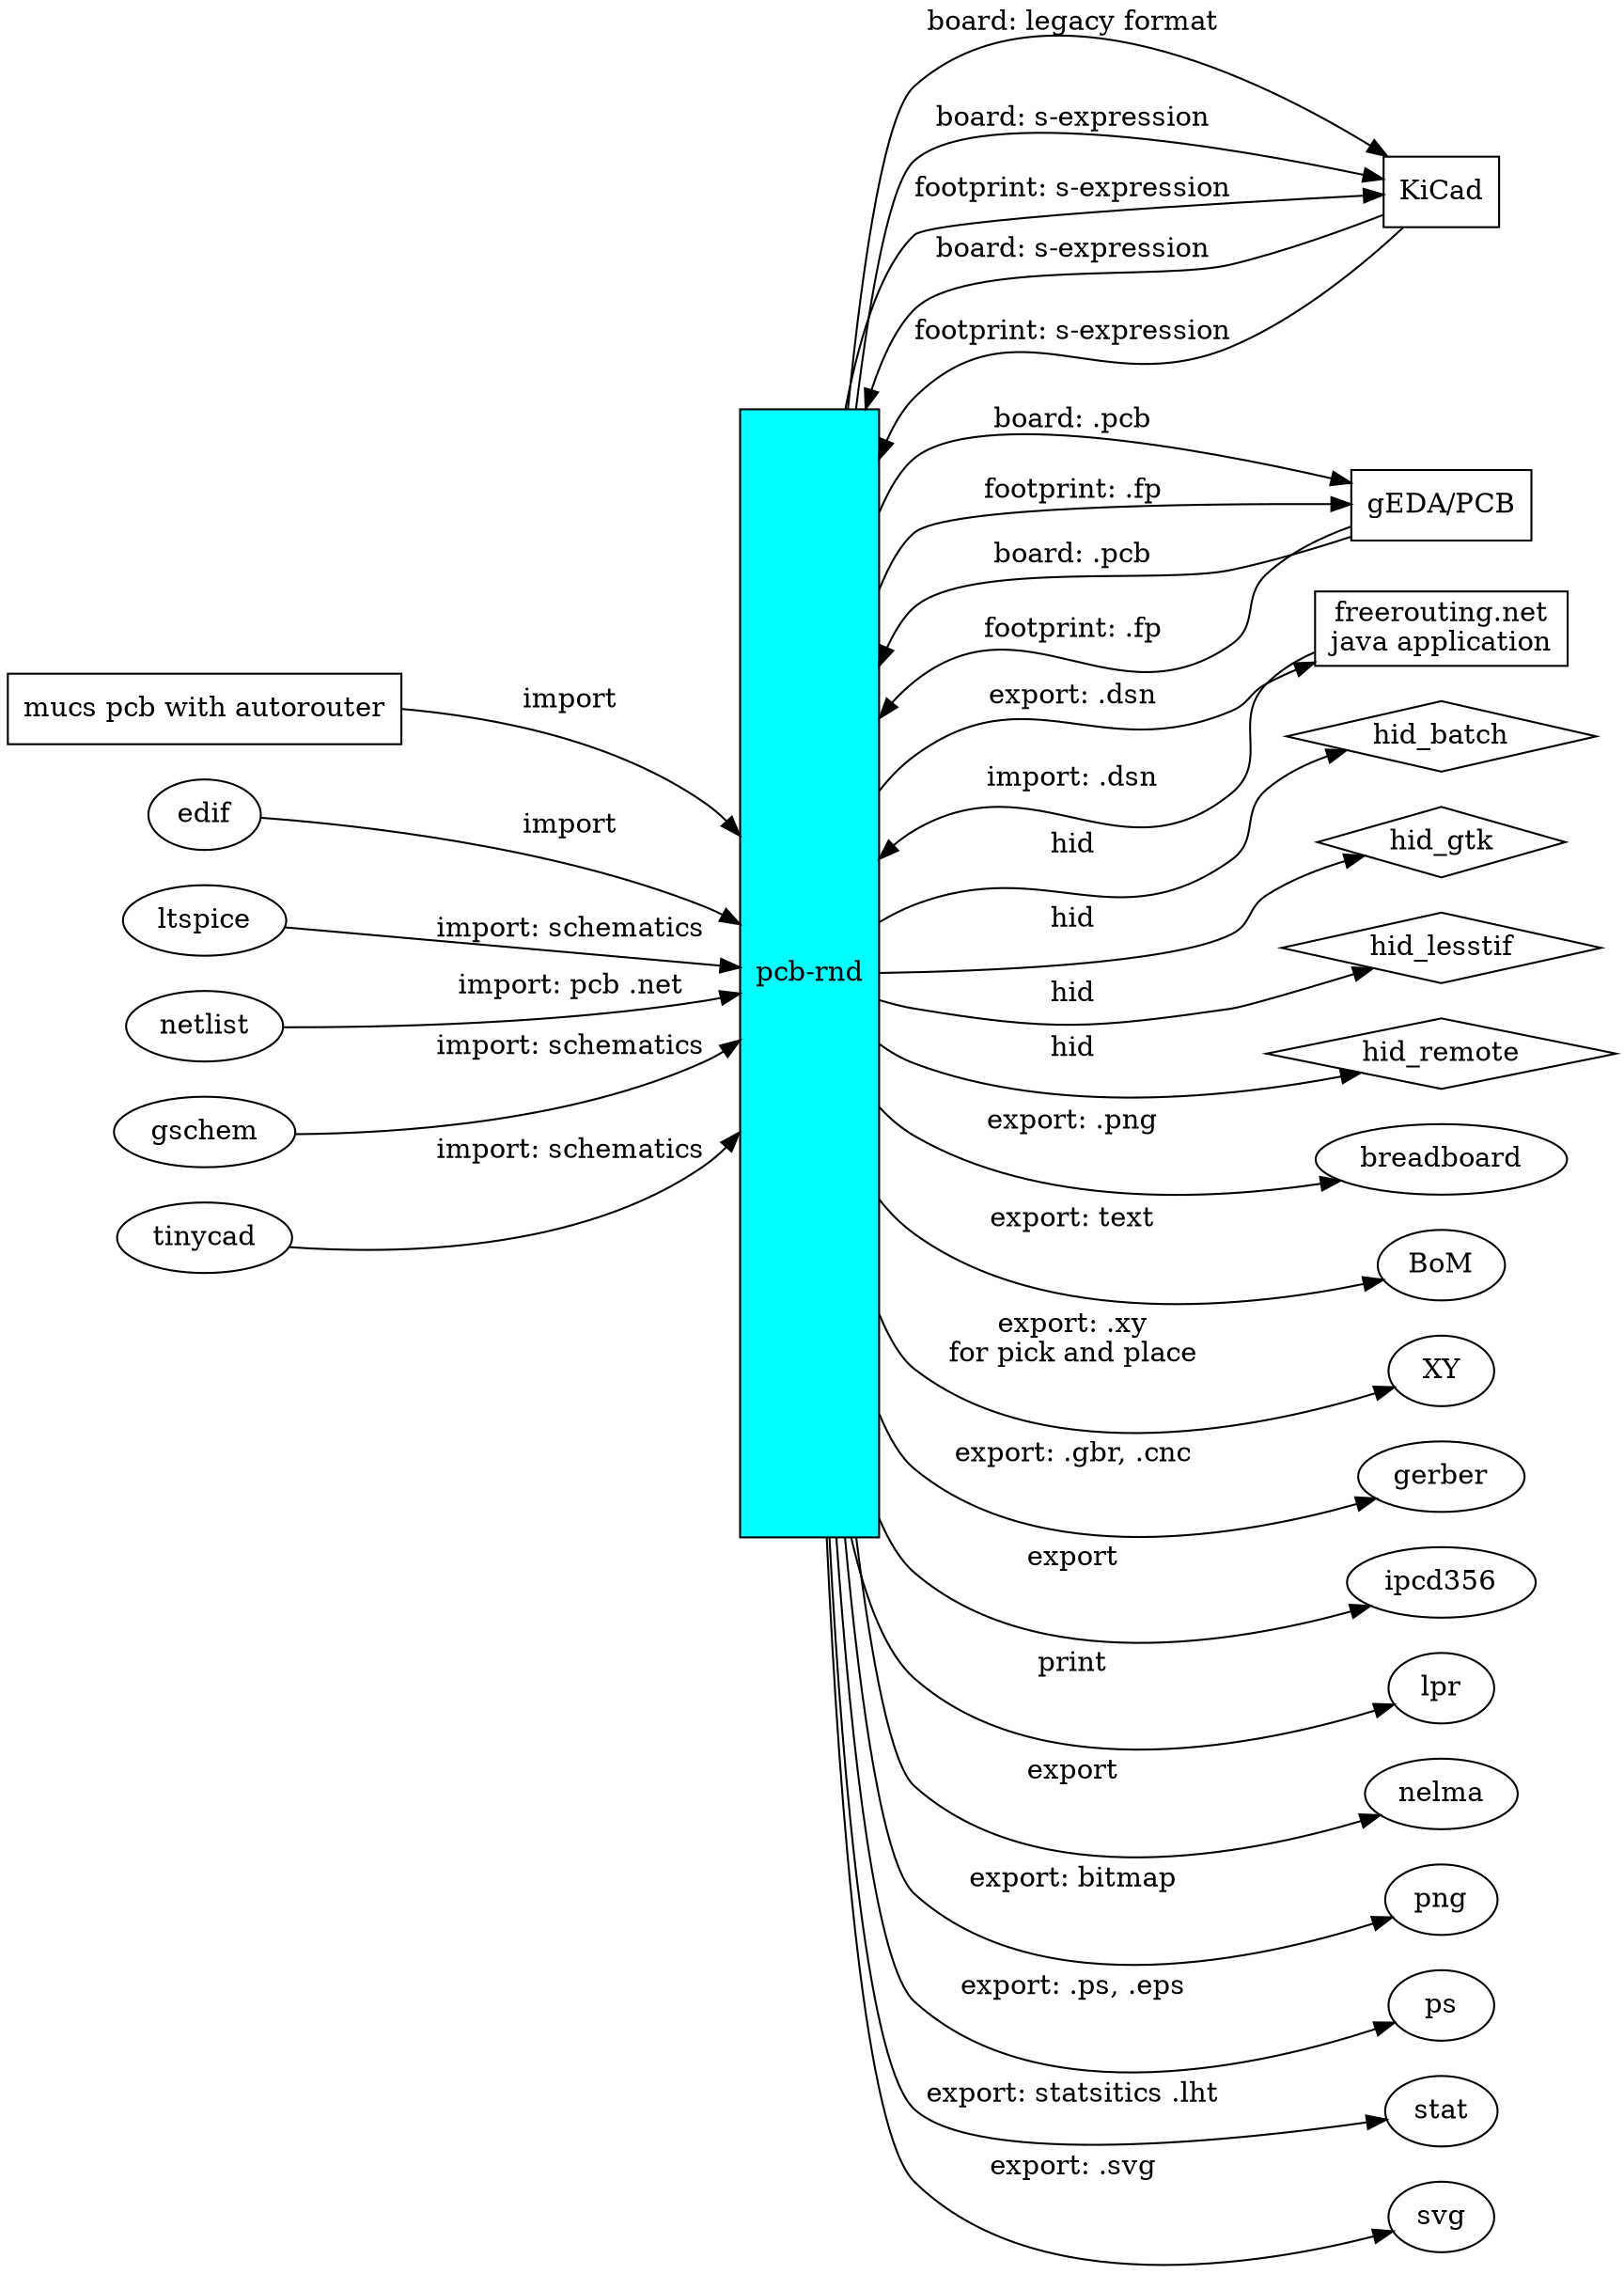 digraph gr {
	rankdir=LR
	
	pcbrnd [label="pcb-rnd" style=filled fillcolor=cyan shape=box height=8]
	kicad [label="KiCad" shape=box]
	pcb [label="gEDA/PCB" shape=box]
	freerouting [label="freerouting.net\njava application" shape=box]
	mucs [label="mucs pcb with autorouter" shape=box]

	batch   [label="hid_batch" shape=diamond]
	gtk     [label="hid_gtk" shape=diamond]
	lesstif [label="hid_lesstif" shape=diamond]
	remote  [label="hid_remote" shape=diamond]

	pcbrnd -> kicad [label="board: legacy format"]
	pcbrnd -> kicad [label="board: s-expression"]
	kicad -> pcbrnd [label="board: s-expression"]
	pcbrnd -> kicad [label="footprint: s-expression"]
	kicad -> pcbrnd [label="footprint: s-expression"]

	pcbrnd -> pcb [label="board: .pcb"]
	pcbrnd -> pcb [label="footprint: .fp"]
	pcb -> pcbrnd [label="board: .pcb"]
	pcb -> pcbrnd [label="footprint: .fp"]

	pcbrnd -> freerouting [label="export: .dsn"]
	freerouting -> pcbrnd [label="import: .dsn"]
	mucs -> pcbrnd [label="import"]

	pcbrnd -> breadboard [label="export: .png"]
	pcbrnd -> BoM [label="export: text"]
	pcbrnd -> XY [label="export: .xy\nfor pick and place"]
	pcbrnd -> gerber [label="export: .gbr, .cnc"]
	pcbrnd -> ipcd356 [label="export"]
	pcbrnd -> lpr [label="print"]
	pcbrnd -> nelma [label="export"]
	pcbrnd -> png [label="export: bitmap"]
	pcbrnd -> ps [label="export: .ps, .eps"]
	pcbrnd -> stat [label="export: statsitics .lht"]
	pcbrnd -> svg [label="export: .svg"]

	edif -> pcbrnd [label="import"]
	ltspice -> pcbrnd [label="import: schematics"]
	netlist -> pcbrnd [label="import: pcb .net"]
	gschem -> pcbrnd [label="import: schematics"]
	tinycad -> pcbrnd [label="import: schematics"]

	pcbrnd -> batch [label="hid"]
	pcbrnd -> gtk [label="hid"]
	pcbrnd -> lesstif [label="hid"]
	pcbrnd -> remote [label="hid"]
}